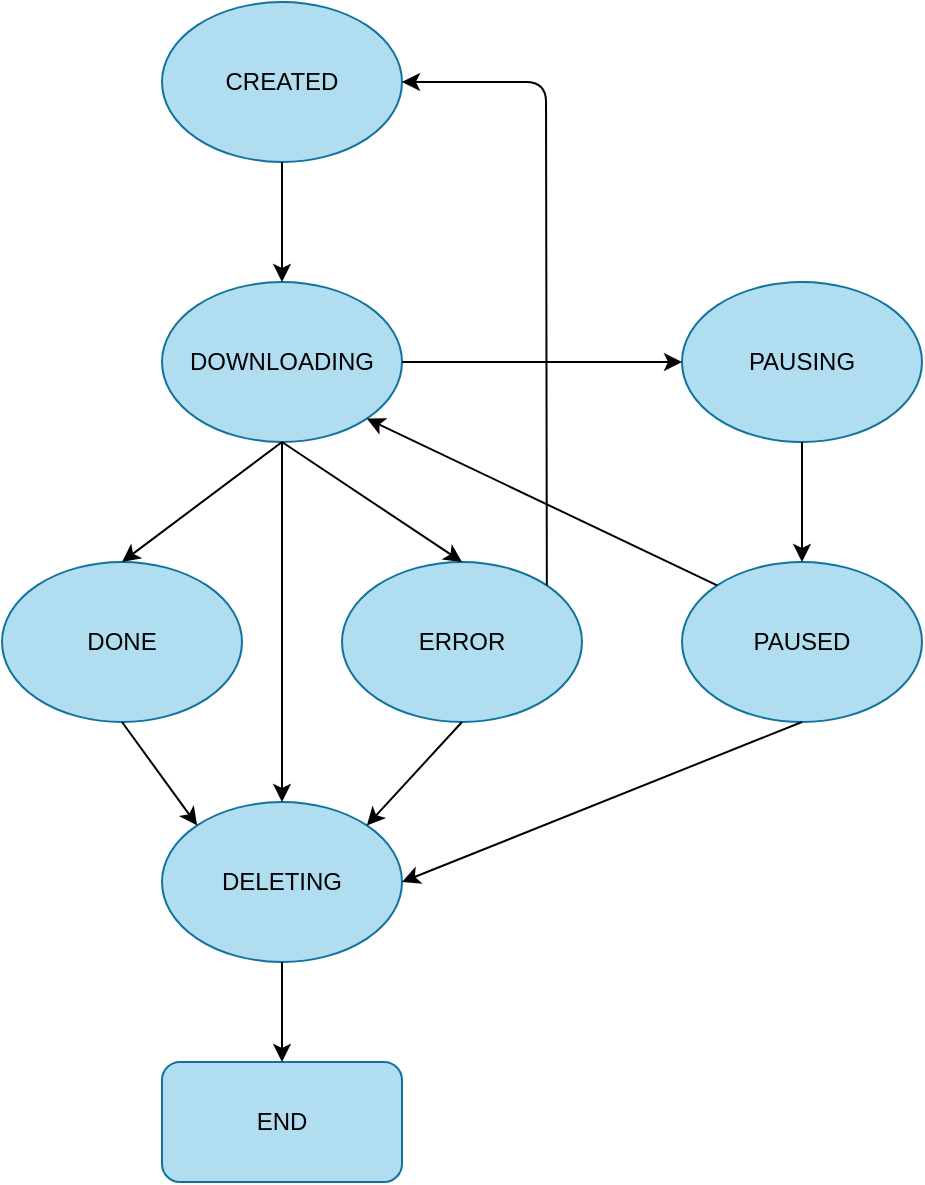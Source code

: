 <mxfile version="12.1.3" type="device" pages="1"><diagram name="DownloadTaskState" id="c7558073-3199-34d8-9f00-42111426c3f3"><mxGraphModel dx="1408" dy="747" grid="1" gridSize="10" guides="1" tooltips="1" connect="1" arrows="1" fold="1" page="1" pageScale="1" pageWidth="826" pageHeight="1169" background="#ffffff" math="0" shadow="0"><root><mxCell id="0"/><mxCell id="1" parent="0"/><mxCell id="Rn-_l0M-Fez3be4X-rP0-97" value="CREATED" style="ellipse;whiteSpace=wrap;html=1;fillColor=#b1ddf0;strokeColor=#10739e;fontColor=#000000;" vertex="1" parent="1"><mxGeometry x="200" y="70" width="120" height="80" as="geometry"/></mxCell><mxCell id="Rn-_l0M-Fez3be4X-rP0-98" value="DOWNLOADING" style="ellipse;whiteSpace=wrap;html=1;fillColor=#b1ddf0;strokeColor=#10739e;fontColor=#000000;" vertex="1" parent="1"><mxGeometry x="200" y="210" width="120" height="80" as="geometry"/></mxCell><mxCell id="Rn-_l0M-Fez3be4X-rP0-100" value="PAUSED" style="ellipse;whiteSpace=wrap;html=1;fillColor=#b1ddf0;strokeColor=#10739e;fontColor=#000000;" vertex="1" parent="1"><mxGeometry x="460" y="350" width="120" height="80" as="geometry"/></mxCell><mxCell id="Rn-_l0M-Fez3be4X-rP0-101" value="PAUSING" style="ellipse;whiteSpace=wrap;html=1;fillColor=#b1ddf0;strokeColor=#10739e;fontColor=#000000;" vertex="1" parent="1"><mxGeometry x="460" y="210" width="120" height="80" as="geometry"/></mxCell><mxCell id="Rn-_l0M-Fez3be4X-rP0-102" value="" style="endArrow=classic;html=1;fontColor=#000000;entryX=0.5;entryY=0;entryDx=0;entryDy=0;exitX=0.5;exitY=1;exitDx=0;exitDy=0;" edge="1" parent="1" source="Rn-_l0M-Fez3be4X-rP0-97" target="Rn-_l0M-Fez3be4X-rP0-98"><mxGeometry width="50" height="50" relative="1" as="geometry"><mxPoint x="90" y="210" as="sourcePoint"/><mxPoint x="140" y="160" as="targetPoint"/></mxGeometry></mxCell><mxCell id="Rn-_l0M-Fez3be4X-rP0-103" value="DONE" style="ellipse;whiteSpace=wrap;html=1;fillColor=#b1ddf0;strokeColor=#10739e;fontColor=#000000;" vertex="1" parent="1"><mxGeometry x="120" y="350" width="120" height="80" as="geometry"/></mxCell><mxCell id="Rn-_l0M-Fez3be4X-rP0-104" value="ERROR" style="ellipse;whiteSpace=wrap;html=1;fillColor=#b1ddf0;strokeColor=#10739e;fontColor=#000000;" vertex="1" parent="1"><mxGeometry x="290" y="350" width="120" height="80" as="geometry"/></mxCell><mxCell id="Rn-_l0M-Fez3be4X-rP0-105" value="DELETING" style="ellipse;whiteSpace=wrap;html=1;fillColor=#b1ddf0;strokeColor=#10739e;fontColor=#000000;" vertex="1" parent="1"><mxGeometry x="200" y="470" width="120" height="80" as="geometry"/></mxCell><mxCell id="Rn-_l0M-Fez3be4X-rP0-107" value="" style="endArrow=classic;html=1;fontColor=#000000;entryX=0.5;entryY=0;entryDx=0;entryDy=0;exitX=0.5;exitY=1;exitDx=0;exitDy=0;" edge="1" parent="1" source="Rn-_l0M-Fez3be4X-rP0-98" target="Rn-_l0M-Fez3be4X-rP0-103"><mxGeometry width="50" height="50" relative="1" as="geometry"><mxPoint x="259" y="310" as="sourcePoint"/><mxPoint x="259" y="350" as="targetPoint"/></mxGeometry></mxCell><mxCell id="Rn-_l0M-Fez3be4X-rP0-108" value="" style="endArrow=classic;html=1;fontColor=#000000;entryX=0.5;entryY=0;entryDx=0;entryDy=0;" edge="1" parent="1" target="Rn-_l0M-Fez3be4X-rP0-104"><mxGeometry width="50" height="50" relative="1" as="geometry"><mxPoint x="260" y="290" as="sourcePoint"/><mxPoint x="360" y="320" as="targetPoint"/></mxGeometry></mxCell><mxCell id="Rn-_l0M-Fez3be4X-rP0-109" value="" style="endArrow=classic;html=1;fontColor=#000000;entryX=0.5;entryY=0;entryDx=0;entryDy=0;exitX=0.5;exitY=1;exitDx=0;exitDy=0;" edge="1" parent="1" source="Rn-_l0M-Fez3be4X-rP0-101" target="Rn-_l0M-Fez3be4X-rP0-100"><mxGeometry width="50" height="50" relative="1" as="geometry"><mxPoint x="400" y="360" as="sourcePoint"/><mxPoint x="450" y="310" as="targetPoint"/></mxGeometry></mxCell><mxCell id="Rn-_l0M-Fez3be4X-rP0-110" value="END" style="rounded=1;whiteSpace=wrap;html=1;fillColor=#b1ddf0;strokeColor=#10739e;" vertex="1" parent="1"><mxGeometry x="200" y="600" width="120" height="60" as="geometry"/></mxCell><mxCell id="Rn-_l0M-Fez3be4X-rP0-111" value="" style="endArrow=classic;html=1;fontColor=#000000;entryX=0.5;entryY=0;entryDx=0;entryDy=0;exitX=0.5;exitY=1;exitDx=0;exitDy=0;" edge="1" parent="1" source="Rn-_l0M-Fez3be4X-rP0-98" target="Rn-_l0M-Fez3be4X-rP0-105"><mxGeometry width="50" height="50" relative="1" as="geometry"><mxPoint x="100" y="360" as="sourcePoint"/><mxPoint x="150" y="310" as="targetPoint"/></mxGeometry></mxCell><mxCell id="Rn-_l0M-Fez3be4X-rP0-112" value="" style="endArrow=classic;html=1;fontColor=#000000;entryX=0.5;entryY=0;entryDx=0;entryDy=0;exitX=0.5;exitY=1;exitDx=0;exitDy=0;" edge="1" parent="1" source="Rn-_l0M-Fez3be4X-rP0-105" target="Rn-_l0M-Fez3be4X-rP0-110"><mxGeometry width="50" height="50" relative="1" as="geometry"><mxPoint x="270" y="300" as="sourcePoint"/><mxPoint x="270" y="540" as="targetPoint"/></mxGeometry></mxCell><mxCell id="Rn-_l0M-Fez3be4X-rP0-113" value="" style="endArrow=classic;html=1;fontColor=#000000;exitX=0.5;exitY=1;exitDx=0;exitDy=0;entryX=0;entryY=0;entryDx=0;entryDy=0;" edge="1" parent="1" source="Rn-_l0M-Fez3be4X-rP0-103" target="Rn-_l0M-Fez3be4X-rP0-105"><mxGeometry width="50" height="50" relative="1" as="geometry"><mxPoint x="100" y="610" as="sourcePoint"/><mxPoint x="150" y="560" as="targetPoint"/></mxGeometry></mxCell><mxCell id="Rn-_l0M-Fez3be4X-rP0-114" value="" style="endArrow=classic;html=1;fontColor=#000000;exitX=0.5;exitY=1;exitDx=0;exitDy=0;entryX=1;entryY=0;entryDx=0;entryDy=0;" edge="1" parent="1" source="Rn-_l0M-Fez3be4X-rP0-104" target="Rn-_l0M-Fez3be4X-rP0-105"><mxGeometry width="50" height="50" relative="1" as="geometry"><mxPoint x="370" y="560" as="sourcePoint"/><mxPoint x="350" y="520" as="targetPoint"/></mxGeometry></mxCell><mxCell id="Rn-_l0M-Fez3be4X-rP0-115" value="" style="endArrow=classic;html=1;fontColor=#000000;entryX=1;entryY=0.5;entryDx=0;entryDy=0;exitX=0.5;exitY=1;exitDx=0;exitDy=0;" edge="1" parent="1" source="Rn-_l0M-Fez3be4X-rP0-100" target="Rn-_l0M-Fez3be4X-rP0-105"><mxGeometry width="50" height="50" relative="1" as="geometry"><mxPoint x="520" y="470" as="sourcePoint"/><mxPoint x="435" y="520" as="targetPoint"/></mxGeometry></mxCell><mxCell id="Rn-_l0M-Fez3be4X-rP0-116" value="" style="endArrow=classic;html=1;fontColor=#000000;entryX=1;entryY=1;entryDx=0;entryDy=0;exitX=0;exitY=0;exitDx=0;exitDy=0;" edge="1" parent="1" source="Rn-_l0M-Fez3be4X-rP0-100" target="Rn-_l0M-Fez3be4X-rP0-98"><mxGeometry width="50" height="50" relative="1" as="geometry"><mxPoint x="400" y="350" as="sourcePoint"/><mxPoint x="450" y="300" as="targetPoint"/></mxGeometry></mxCell><mxCell id="Rn-_l0M-Fez3be4X-rP0-117" value="" style="endArrow=classic;html=1;fontColor=#000000;entryX=0;entryY=0.5;entryDx=0;entryDy=0;exitX=1;exitY=0.5;exitDx=0;exitDy=0;" edge="1" parent="1" source="Rn-_l0M-Fez3be4X-rP0-98" target="Rn-_l0M-Fez3be4X-rP0-101"><mxGeometry width="50" height="50" relative="1" as="geometry"><mxPoint x="370" y="230" as="sourcePoint"/><mxPoint x="420" y="180" as="targetPoint"/></mxGeometry></mxCell><mxCell id="Rn-_l0M-Fez3be4X-rP0-121" value="" style="endArrow=classic;html=1;fontColor=#000000;entryX=1;entryY=0.5;entryDx=0;entryDy=0;exitX=1;exitY=0;exitDx=0;exitDy=0;" edge="1" parent="1" source="Rn-_l0M-Fez3be4X-rP0-104" target="Rn-_l0M-Fez3be4X-rP0-97"><mxGeometry width="50" height="50" relative="1" as="geometry"><mxPoint x="350" y="350" as="sourcePoint"/><mxPoint x="390" y="140" as="targetPoint"/><Array as="points"><mxPoint x="392" y="110"/></Array></mxGeometry></mxCell></root></mxGraphModel></diagram></mxfile>